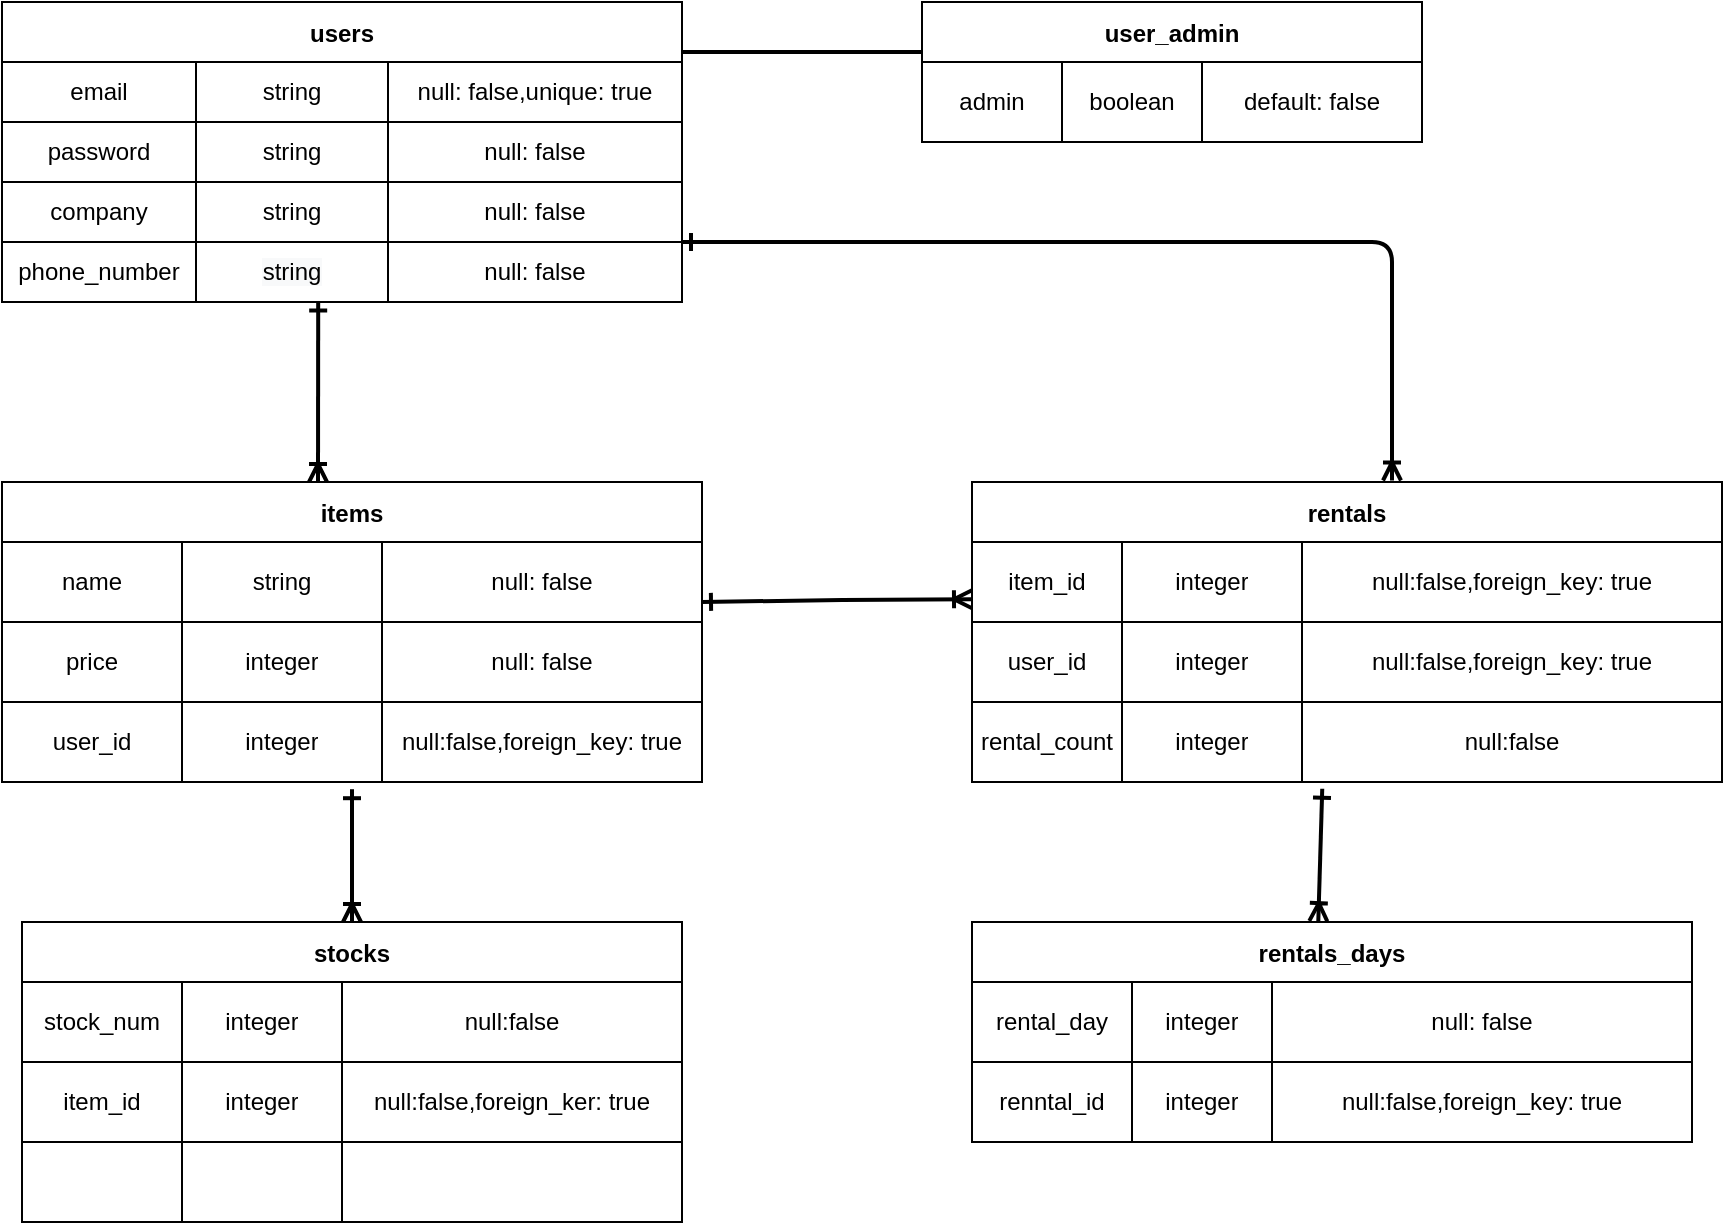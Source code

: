 <mxfile>
    <diagram id="lCVJJqXgiHVg21RLMpK2" name="ER図">
        <mxGraphModel dx="694" dy="750" grid="1" gridSize="10" guides="1" tooltips="1" connect="1" arrows="1" fold="1" page="1" pageScale="1" pageWidth="1169" pageHeight="827" math="0" shadow="0">
            <root>
                <mxCell id="0"/>
                <mxCell id="1" parent="0"/>
                <mxCell id="2" value="users" style="shape=table;startSize=30;container=1;collapsible=0;childLayout=tableLayout;fontStyle=1;align=center;pointerEvents=1;" parent="1" vertex="1">
                    <mxGeometry x="100" y="80" width="340" height="150" as="geometry"/>
                </mxCell>
                <mxCell id="3" value="" style="shape=partialRectangle;html=1;whiteSpace=wrap;collapsible=0;dropTarget=0;pointerEvents=0;fillColor=none;top=0;left=0;bottom=0;right=0;points=[[0,0.5],[1,0.5]];portConstraint=eastwest;" parent="2" vertex="1">
                    <mxGeometry y="30" width="340" height="30" as="geometry"/>
                </mxCell>
                <mxCell id="4" value="email" style="shape=partialRectangle;html=1;whiteSpace=wrap;connectable=0;fillColor=none;top=0;left=0;bottom=0;right=0;overflow=hidden;pointerEvents=1;" parent="3" vertex="1">
                    <mxGeometry width="97" height="30" as="geometry">
                        <mxRectangle width="97" height="30" as="alternateBounds"/>
                    </mxGeometry>
                </mxCell>
                <mxCell id="5" value="string" style="shape=partialRectangle;html=1;whiteSpace=wrap;connectable=0;fillColor=none;top=0;left=0;bottom=0;right=0;overflow=hidden;pointerEvents=1;" parent="3" vertex="1">
                    <mxGeometry x="97" width="96" height="30" as="geometry">
                        <mxRectangle width="96" height="30" as="alternateBounds"/>
                    </mxGeometry>
                </mxCell>
                <mxCell id="6" value="null: false,unique: true" style="shape=partialRectangle;html=1;whiteSpace=wrap;connectable=0;fillColor=none;top=0;left=0;bottom=0;right=0;overflow=hidden;pointerEvents=1;" parent="3" vertex="1">
                    <mxGeometry x="193" width="147" height="30" as="geometry">
                        <mxRectangle width="147" height="30" as="alternateBounds"/>
                    </mxGeometry>
                </mxCell>
                <mxCell id="7" value="" style="shape=partialRectangle;html=1;whiteSpace=wrap;collapsible=0;dropTarget=0;pointerEvents=0;fillColor=none;top=0;left=0;bottom=0;right=0;points=[[0,0.5],[1,0.5]];portConstraint=eastwest;" parent="2" vertex="1">
                    <mxGeometry y="60" width="340" height="30" as="geometry"/>
                </mxCell>
                <mxCell id="8" value="password" style="shape=partialRectangle;html=1;whiteSpace=wrap;connectable=0;fillColor=none;top=0;left=0;bottom=0;right=0;overflow=hidden;pointerEvents=1;" parent="7" vertex="1">
                    <mxGeometry width="97" height="30" as="geometry">
                        <mxRectangle width="97" height="30" as="alternateBounds"/>
                    </mxGeometry>
                </mxCell>
                <mxCell id="9" value="&lt;span&gt;string&lt;/span&gt;" style="shape=partialRectangle;html=1;whiteSpace=wrap;connectable=0;fillColor=none;top=0;left=0;bottom=0;right=0;overflow=hidden;pointerEvents=1;" parent="7" vertex="1">
                    <mxGeometry x="97" width="96" height="30" as="geometry">
                        <mxRectangle width="96" height="30" as="alternateBounds"/>
                    </mxGeometry>
                </mxCell>
                <mxCell id="10" value="&lt;span&gt;null: false&lt;/span&gt;" style="shape=partialRectangle;html=1;whiteSpace=wrap;connectable=0;fillColor=none;top=0;left=0;bottom=0;right=0;overflow=hidden;pointerEvents=1;" parent="7" vertex="1">
                    <mxGeometry x="193" width="147" height="30" as="geometry">
                        <mxRectangle width="147" height="30" as="alternateBounds"/>
                    </mxGeometry>
                </mxCell>
                <mxCell id="11" value="" style="shape=partialRectangle;html=1;whiteSpace=wrap;collapsible=0;dropTarget=0;pointerEvents=0;fillColor=none;top=0;left=0;bottom=0;right=0;points=[[0,0.5],[1,0.5]];portConstraint=eastwest;" parent="2" vertex="1">
                    <mxGeometry y="90" width="340" height="30" as="geometry"/>
                </mxCell>
                <mxCell id="12" value="company" style="shape=partialRectangle;html=1;whiteSpace=wrap;connectable=0;fillColor=none;top=0;left=0;bottom=0;right=0;overflow=hidden;pointerEvents=1;" parent="11" vertex="1">
                    <mxGeometry width="97" height="30" as="geometry">
                        <mxRectangle width="97" height="30" as="alternateBounds"/>
                    </mxGeometry>
                </mxCell>
                <mxCell id="13" value="&lt;span&gt;string&lt;/span&gt;" style="shape=partialRectangle;html=1;whiteSpace=wrap;connectable=0;fillColor=none;top=0;left=0;bottom=0;right=0;overflow=hidden;pointerEvents=1;" parent="11" vertex="1">
                    <mxGeometry x="97" width="96" height="30" as="geometry">
                        <mxRectangle width="96" height="30" as="alternateBounds"/>
                    </mxGeometry>
                </mxCell>
                <mxCell id="14" value="&lt;span&gt;null: false&lt;/span&gt;" style="shape=partialRectangle;html=1;whiteSpace=wrap;connectable=0;fillColor=none;top=0;left=0;bottom=0;right=0;overflow=hidden;pointerEvents=1;" parent="11" vertex="1">
                    <mxGeometry x="193" width="147" height="30" as="geometry">
                        <mxRectangle width="147" height="30" as="alternateBounds"/>
                    </mxGeometry>
                </mxCell>
                <mxCell id="15" value="" style="shape=partialRectangle;html=1;whiteSpace=wrap;collapsible=0;dropTarget=0;pointerEvents=0;fillColor=none;top=0;left=0;bottom=0;right=0;points=[[0,0.5],[1,0.5]];portConstraint=eastwest;" parent="2" vertex="1">
                    <mxGeometry y="120" width="340" height="30" as="geometry"/>
                </mxCell>
                <mxCell id="16" value="phone_number" style="shape=partialRectangle;html=1;whiteSpace=wrap;connectable=0;fillColor=none;top=0;left=0;bottom=0;right=0;overflow=hidden;pointerEvents=1;" parent="15" vertex="1">
                    <mxGeometry width="97" height="30" as="geometry">
                        <mxRectangle width="97" height="30" as="alternateBounds"/>
                    </mxGeometry>
                </mxCell>
                <mxCell id="17" value="&lt;meta charset=&quot;utf-8&quot;&gt;&lt;span style=&quot;color: rgb(0, 0, 0); font-family: helvetica; font-size: 12px; font-style: normal; font-weight: 400; letter-spacing: normal; text-align: center; text-indent: 0px; text-transform: none; word-spacing: 0px; background-color: rgb(248, 249, 250); display: inline; float: none;&quot;&gt;string&lt;/span&gt;" style="shape=partialRectangle;html=1;whiteSpace=wrap;connectable=0;fillColor=none;top=0;left=0;bottom=0;right=0;overflow=hidden;pointerEvents=1;" parent="15" vertex="1">
                    <mxGeometry x="97" width="96" height="30" as="geometry">
                        <mxRectangle width="96" height="30" as="alternateBounds"/>
                    </mxGeometry>
                </mxCell>
                <mxCell id="18" value="&lt;span&gt;null: false&lt;/span&gt;" style="shape=partialRectangle;html=1;whiteSpace=wrap;connectable=0;fillColor=none;top=0;left=0;bottom=0;right=0;overflow=hidden;pointerEvents=1;" parent="15" vertex="1">
                    <mxGeometry x="193" width="147" height="30" as="geometry">
                        <mxRectangle width="147" height="30" as="alternateBounds"/>
                    </mxGeometry>
                </mxCell>
                <mxCell id="20" value="items" style="shape=table;startSize=30;container=1;collapsible=0;childLayout=tableLayout;fontStyle=1;align=center;pointerEvents=1;fontColor=#000000;fillColor=default;" parent="1" vertex="1">
                    <mxGeometry x="100" y="320" width="350" height="150" as="geometry"/>
                </mxCell>
                <mxCell id="21" value="" style="shape=partialRectangle;html=1;whiteSpace=wrap;collapsible=0;dropTarget=0;pointerEvents=0;fillColor=none;top=0;left=0;bottom=0;right=0;points=[[0,0.5],[1,0.5]];portConstraint=eastwest;fontColor=#000000;" parent="20" vertex="1">
                    <mxGeometry y="30" width="350" height="40" as="geometry"/>
                </mxCell>
                <mxCell id="22" value="name" style="shape=partialRectangle;html=1;whiteSpace=wrap;connectable=0;fillColor=none;top=0;left=0;bottom=0;right=0;overflow=hidden;pointerEvents=1;fontColor=#000000;" parent="21" vertex="1">
                    <mxGeometry width="90" height="40" as="geometry">
                        <mxRectangle width="90" height="40" as="alternateBounds"/>
                    </mxGeometry>
                </mxCell>
                <mxCell id="23" value="string" style="shape=partialRectangle;html=1;whiteSpace=wrap;connectable=0;fillColor=none;top=0;left=0;bottom=0;right=0;overflow=hidden;pointerEvents=1;fontColor=#000000;" parent="21" vertex="1">
                    <mxGeometry x="90" width="100" height="40" as="geometry">
                        <mxRectangle width="100" height="40" as="alternateBounds"/>
                    </mxGeometry>
                </mxCell>
                <mxCell id="24" value="&lt;span&gt;null: false&lt;/span&gt;" style="shape=partialRectangle;html=1;whiteSpace=wrap;connectable=0;fillColor=none;top=0;left=0;bottom=0;right=0;overflow=hidden;pointerEvents=1;fontColor=#000000;" parent="21" vertex="1">
                    <mxGeometry x="190" width="160" height="40" as="geometry">
                        <mxRectangle width="160" height="40" as="alternateBounds"/>
                    </mxGeometry>
                </mxCell>
                <mxCell id="25" value="" style="shape=partialRectangle;html=1;whiteSpace=wrap;collapsible=0;dropTarget=0;pointerEvents=0;fillColor=none;top=0;left=0;bottom=0;right=0;points=[[0,0.5],[1,0.5]];portConstraint=eastwest;fontColor=#000000;" parent="20" vertex="1">
                    <mxGeometry y="70" width="350" height="40" as="geometry"/>
                </mxCell>
                <mxCell id="26" value="price" style="shape=partialRectangle;html=1;whiteSpace=wrap;connectable=0;fillColor=none;top=0;left=0;bottom=0;right=0;overflow=hidden;pointerEvents=1;fontColor=#000000;" parent="25" vertex="1">
                    <mxGeometry width="90" height="40" as="geometry">
                        <mxRectangle width="90" height="40" as="alternateBounds"/>
                    </mxGeometry>
                </mxCell>
                <mxCell id="27" value="integer" style="shape=partialRectangle;html=1;whiteSpace=wrap;connectable=0;fillColor=none;top=0;left=0;bottom=0;right=0;overflow=hidden;pointerEvents=1;fontColor=#000000;" parent="25" vertex="1">
                    <mxGeometry x="90" width="100" height="40" as="geometry">
                        <mxRectangle width="100" height="40" as="alternateBounds"/>
                    </mxGeometry>
                </mxCell>
                <mxCell id="28" value="&lt;span&gt;null: false&lt;/span&gt;" style="shape=partialRectangle;html=1;whiteSpace=wrap;connectable=0;fillColor=none;top=0;left=0;bottom=0;right=0;overflow=hidden;pointerEvents=1;fontColor=#000000;" parent="25" vertex="1">
                    <mxGeometry x="190" width="160" height="40" as="geometry">
                        <mxRectangle width="160" height="40" as="alternateBounds"/>
                    </mxGeometry>
                </mxCell>
                <mxCell id="29" value="" style="shape=partialRectangle;html=1;whiteSpace=wrap;collapsible=0;dropTarget=0;pointerEvents=0;fillColor=none;top=0;left=0;bottom=0;right=0;points=[[0,0.5],[1,0.5]];portConstraint=eastwest;fontColor=#000000;" parent="20" vertex="1">
                    <mxGeometry y="110" width="350" height="40" as="geometry"/>
                </mxCell>
                <mxCell id="30" value="user_id" style="shape=partialRectangle;html=1;whiteSpace=wrap;connectable=0;fillColor=none;top=0;left=0;bottom=0;right=0;overflow=hidden;pointerEvents=1;fontColor=#000000;" parent="29" vertex="1">
                    <mxGeometry width="90" height="40" as="geometry">
                        <mxRectangle width="90" height="40" as="alternateBounds"/>
                    </mxGeometry>
                </mxCell>
                <mxCell id="31" value="integer" style="shape=partialRectangle;html=1;whiteSpace=wrap;connectable=0;fillColor=none;top=0;left=0;bottom=0;right=0;overflow=hidden;pointerEvents=1;fontColor=#000000;" parent="29" vertex="1">
                    <mxGeometry x="90" width="100" height="40" as="geometry">
                        <mxRectangle width="100" height="40" as="alternateBounds"/>
                    </mxGeometry>
                </mxCell>
                <mxCell id="32" value="null:false,foreign_key: true" style="shape=partialRectangle;html=1;whiteSpace=wrap;connectable=0;fillColor=none;top=0;left=0;bottom=0;right=0;overflow=hidden;pointerEvents=1;fontColor=#000000;" parent="29" vertex="1">
                    <mxGeometry x="190" width="160" height="40" as="geometry">
                        <mxRectangle width="160" height="40" as="alternateBounds"/>
                    </mxGeometry>
                </mxCell>
                <mxCell id="46" value="stocks" style="shape=table;startSize=30;container=1;collapsible=0;childLayout=tableLayout;fontStyle=1;align=center;pointerEvents=1;fontColor=#000000;" parent="1" vertex="1">
                    <mxGeometry x="110" y="540" width="330" height="150" as="geometry"/>
                </mxCell>
                <mxCell id="47" value="" style="shape=partialRectangle;html=1;whiteSpace=wrap;collapsible=0;dropTarget=0;pointerEvents=0;fillColor=none;top=0;left=0;bottom=0;right=0;points=[[0,0.5],[1,0.5]];portConstraint=eastwest;fontColor=#000000;" parent="46" vertex="1">
                    <mxGeometry y="30" width="330" height="40" as="geometry"/>
                </mxCell>
                <mxCell id="48" value="stock_num" style="shape=partialRectangle;html=1;whiteSpace=wrap;connectable=0;fillColor=none;top=0;left=0;bottom=0;right=0;overflow=hidden;pointerEvents=1;fontColor=#000000;" parent="47" vertex="1">
                    <mxGeometry width="80" height="40" as="geometry">
                        <mxRectangle width="80" height="40" as="alternateBounds"/>
                    </mxGeometry>
                </mxCell>
                <mxCell id="49" value="integer" style="shape=partialRectangle;html=1;whiteSpace=wrap;connectable=0;fillColor=none;top=0;left=0;bottom=0;right=0;overflow=hidden;pointerEvents=1;fontColor=#000000;" parent="47" vertex="1">
                    <mxGeometry x="80" width="80" height="40" as="geometry">
                        <mxRectangle width="80" height="40" as="alternateBounds"/>
                    </mxGeometry>
                </mxCell>
                <mxCell id="50" value="null:false" style="shape=partialRectangle;html=1;whiteSpace=wrap;connectable=0;fillColor=none;top=0;left=0;bottom=0;right=0;overflow=hidden;pointerEvents=1;fontColor=#000000;" parent="47" vertex="1">
                    <mxGeometry x="160" width="170" height="40" as="geometry">
                        <mxRectangle width="170" height="40" as="alternateBounds"/>
                    </mxGeometry>
                </mxCell>
                <mxCell id="51" value="" style="shape=partialRectangle;html=1;whiteSpace=wrap;collapsible=0;dropTarget=0;pointerEvents=0;fillColor=none;top=0;left=0;bottom=0;right=0;points=[[0,0.5],[1,0.5]];portConstraint=eastwest;fontColor=#000000;" parent="46" vertex="1">
                    <mxGeometry y="70" width="330" height="40" as="geometry"/>
                </mxCell>
                <mxCell id="52" value="item_id" style="shape=partialRectangle;html=1;whiteSpace=wrap;connectable=0;fillColor=none;top=0;left=0;bottom=0;right=0;overflow=hidden;pointerEvents=1;fontColor=#000000;" parent="51" vertex="1">
                    <mxGeometry width="80" height="40" as="geometry">
                        <mxRectangle width="80" height="40" as="alternateBounds"/>
                    </mxGeometry>
                </mxCell>
                <mxCell id="53" value="integer" style="shape=partialRectangle;html=1;whiteSpace=wrap;connectable=0;fillColor=none;top=0;left=0;bottom=0;right=0;overflow=hidden;pointerEvents=1;fontColor=#000000;" parent="51" vertex="1">
                    <mxGeometry x="80" width="80" height="40" as="geometry">
                        <mxRectangle width="80" height="40" as="alternateBounds"/>
                    </mxGeometry>
                </mxCell>
                <mxCell id="54" value="&lt;span&gt;null:false,foreign_ker: true&lt;/span&gt;" style="shape=partialRectangle;html=1;whiteSpace=wrap;connectable=0;fillColor=none;top=0;left=0;bottom=0;right=0;overflow=hidden;pointerEvents=1;fontColor=#000000;" parent="51" vertex="1">
                    <mxGeometry x="160" width="170" height="40" as="geometry">
                        <mxRectangle width="170" height="40" as="alternateBounds"/>
                    </mxGeometry>
                </mxCell>
                <mxCell id="55" value="" style="shape=partialRectangle;html=1;whiteSpace=wrap;collapsible=0;dropTarget=0;pointerEvents=0;fillColor=none;top=0;left=0;bottom=0;right=0;points=[[0,0.5],[1,0.5]];portConstraint=eastwest;fontColor=#000000;" parent="46" vertex="1">
                    <mxGeometry y="110" width="330" height="40" as="geometry"/>
                </mxCell>
                <mxCell id="56" value="" style="shape=partialRectangle;html=1;whiteSpace=wrap;connectable=0;fillColor=none;top=0;left=0;bottom=0;right=0;overflow=hidden;pointerEvents=1;fontColor=#000000;" parent="55" vertex="1">
                    <mxGeometry width="80" height="40" as="geometry">
                        <mxRectangle width="80" height="40" as="alternateBounds"/>
                    </mxGeometry>
                </mxCell>
                <mxCell id="57" value="" style="shape=partialRectangle;html=1;whiteSpace=wrap;connectable=0;fillColor=none;top=0;left=0;bottom=0;right=0;overflow=hidden;pointerEvents=1;fontColor=#000000;" parent="55" vertex="1">
                    <mxGeometry x="80" width="80" height="40" as="geometry">
                        <mxRectangle width="80" height="40" as="alternateBounds"/>
                    </mxGeometry>
                </mxCell>
                <mxCell id="58" value="" style="shape=partialRectangle;html=1;whiteSpace=wrap;connectable=0;fillColor=none;top=0;left=0;bottom=0;right=0;overflow=hidden;pointerEvents=1;fontColor=#000000;" parent="55" vertex="1">
                    <mxGeometry x="160" width="170" height="40" as="geometry">
                        <mxRectangle width="170" height="40" as="alternateBounds"/>
                    </mxGeometry>
                </mxCell>
                <mxCell id="59" value="rentals" style="shape=table;startSize=30;container=1;collapsible=0;childLayout=tableLayout;fontStyle=1;align=center;pointerEvents=1;fontColor=#000000;" parent="1" vertex="1">
                    <mxGeometry x="585" y="320" width="375" height="150" as="geometry"/>
                </mxCell>
                <mxCell id="60" value="" style="shape=partialRectangle;html=1;whiteSpace=wrap;collapsible=0;dropTarget=0;pointerEvents=0;fillColor=none;top=0;left=0;bottom=0;right=0;points=[[0,0.5],[1,0.5]];portConstraint=eastwest;fontColor=#000000;" parent="59" vertex="1">
                    <mxGeometry y="30" width="375" height="40" as="geometry"/>
                </mxCell>
                <mxCell id="61" value="item_id" style="shape=partialRectangle;html=1;whiteSpace=wrap;connectable=0;fillColor=none;top=0;left=0;bottom=0;right=0;overflow=hidden;pointerEvents=1;fontColor=#000000;" parent="60" vertex="1">
                    <mxGeometry width="75" height="40" as="geometry">
                        <mxRectangle width="75" height="40" as="alternateBounds"/>
                    </mxGeometry>
                </mxCell>
                <mxCell id="62" value="&lt;span&gt;integer&lt;/span&gt;" style="shape=partialRectangle;html=1;whiteSpace=wrap;connectable=0;fillColor=none;top=0;left=0;bottom=0;right=0;overflow=hidden;pointerEvents=1;fontColor=#000000;" parent="60" vertex="1">
                    <mxGeometry x="75" width="90" height="40" as="geometry">
                        <mxRectangle width="90" height="40" as="alternateBounds"/>
                    </mxGeometry>
                </mxCell>
                <mxCell id="63" value="&lt;span&gt;null:false,foreign_key: true&lt;/span&gt;" style="shape=partialRectangle;html=1;whiteSpace=wrap;connectable=0;fillColor=none;top=0;left=0;bottom=0;right=0;overflow=hidden;pointerEvents=1;fontColor=#000000;" parent="60" vertex="1">
                    <mxGeometry x="165" width="210" height="40" as="geometry">
                        <mxRectangle width="210" height="40" as="alternateBounds"/>
                    </mxGeometry>
                </mxCell>
                <mxCell id="64" value="" style="shape=partialRectangle;html=1;whiteSpace=wrap;collapsible=0;dropTarget=0;pointerEvents=0;fillColor=none;top=0;left=0;bottom=0;right=0;points=[[0,0.5],[1,0.5]];portConstraint=eastwest;fontColor=#000000;" parent="59" vertex="1">
                    <mxGeometry y="70" width="375" height="40" as="geometry"/>
                </mxCell>
                <mxCell id="65" value="user_id" style="shape=partialRectangle;html=1;whiteSpace=wrap;connectable=0;fillColor=none;top=0;left=0;bottom=0;right=0;overflow=hidden;pointerEvents=1;fontColor=#000000;" parent="64" vertex="1">
                    <mxGeometry width="75" height="40" as="geometry">
                        <mxRectangle width="75" height="40" as="alternateBounds"/>
                    </mxGeometry>
                </mxCell>
                <mxCell id="66" value="&lt;span&gt;integer&lt;/span&gt;" style="shape=partialRectangle;html=1;whiteSpace=wrap;connectable=0;fillColor=none;top=0;left=0;bottom=0;right=0;overflow=hidden;pointerEvents=1;fontColor=#000000;" parent="64" vertex="1">
                    <mxGeometry x="75" width="90" height="40" as="geometry">
                        <mxRectangle width="90" height="40" as="alternateBounds"/>
                    </mxGeometry>
                </mxCell>
                <mxCell id="67" value="&lt;span&gt;null:false,foreign_key: true&lt;/span&gt;" style="shape=partialRectangle;html=1;whiteSpace=wrap;connectable=0;fillColor=none;top=0;left=0;bottom=0;right=0;overflow=hidden;pointerEvents=1;fontColor=#000000;" parent="64" vertex="1">
                    <mxGeometry x="165" width="210" height="40" as="geometry">
                        <mxRectangle width="210" height="40" as="alternateBounds"/>
                    </mxGeometry>
                </mxCell>
                <mxCell id="h9akoci00-bYm-u4GrBV-90" value="" style="shape=partialRectangle;html=1;whiteSpace=wrap;collapsible=0;dropTarget=0;pointerEvents=0;fillColor=none;top=0;left=0;bottom=0;right=0;points=[[0,0.5],[1,0.5]];portConstraint=eastwest;fontColor=#000000;" parent="59" vertex="1">
                    <mxGeometry y="110" width="375" height="40" as="geometry"/>
                </mxCell>
                <mxCell id="h9akoci00-bYm-u4GrBV-91" value="rental_count" style="shape=partialRectangle;html=1;whiteSpace=wrap;connectable=0;fillColor=none;top=0;left=0;bottom=0;right=0;overflow=hidden;pointerEvents=1;fontColor=#000000;" parent="h9akoci00-bYm-u4GrBV-90" vertex="1">
                    <mxGeometry width="75" height="40" as="geometry">
                        <mxRectangle width="75" height="40" as="alternateBounds"/>
                    </mxGeometry>
                </mxCell>
                <mxCell id="h9akoci00-bYm-u4GrBV-92" value="&lt;span&gt;integer&lt;/span&gt;" style="shape=partialRectangle;html=1;whiteSpace=wrap;connectable=0;fillColor=none;top=0;left=0;bottom=0;right=0;overflow=hidden;pointerEvents=1;fontColor=#000000;" parent="h9akoci00-bYm-u4GrBV-90" vertex="1">
                    <mxGeometry x="75" width="90" height="40" as="geometry">
                        <mxRectangle width="90" height="40" as="alternateBounds"/>
                    </mxGeometry>
                </mxCell>
                <mxCell id="h9akoci00-bYm-u4GrBV-93" value="&lt;span&gt;null:false&lt;/span&gt;" style="shape=partialRectangle;html=1;whiteSpace=wrap;connectable=0;fillColor=none;top=0;left=0;bottom=0;right=0;overflow=hidden;pointerEvents=1;fontColor=#000000;" parent="h9akoci00-bYm-u4GrBV-90" vertex="1">
                    <mxGeometry x="165" width="210" height="40" as="geometry">
                        <mxRectangle width="210" height="40" as="alternateBounds"/>
                    </mxGeometry>
                </mxCell>
                <mxCell id="72" value="rentals_days" style="shape=table;startSize=30;container=1;collapsible=0;childLayout=tableLayout;fontStyle=1;align=center;pointerEvents=1;fontColor=#000000;" parent="1" vertex="1">
                    <mxGeometry x="585" y="540" width="360" height="110" as="geometry"/>
                </mxCell>
                <mxCell id="73" value="" style="shape=partialRectangle;html=1;whiteSpace=wrap;collapsible=0;dropTarget=0;pointerEvents=0;fillColor=none;top=0;left=0;bottom=0;right=0;points=[[0,0.5],[1,0.5]];portConstraint=eastwest;fontColor=#000000;" parent="72" vertex="1">
                    <mxGeometry y="30" width="360" height="40" as="geometry"/>
                </mxCell>
                <mxCell id="74" value="rental_day" style="shape=partialRectangle;html=1;whiteSpace=wrap;connectable=0;fillColor=none;top=0;left=0;bottom=0;right=0;overflow=hidden;pointerEvents=1;fontColor=#000000;" parent="73" vertex="1">
                    <mxGeometry width="80" height="40" as="geometry">
                        <mxRectangle width="80" height="40" as="alternateBounds"/>
                    </mxGeometry>
                </mxCell>
                <mxCell id="75" value="integer" style="shape=partialRectangle;html=1;whiteSpace=wrap;connectable=0;fillColor=none;top=0;left=0;bottom=0;right=0;overflow=hidden;pointerEvents=1;fontColor=#000000;" parent="73" vertex="1">
                    <mxGeometry x="80" width="70" height="40" as="geometry">
                        <mxRectangle width="70" height="40" as="alternateBounds"/>
                    </mxGeometry>
                </mxCell>
                <mxCell id="76" value="&lt;span&gt;null: false&lt;/span&gt;" style="shape=partialRectangle;html=1;whiteSpace=wrap;connectable=0;fillColor=none;top=0;left=0;bottom=0;right=0;overflow=hidden;pointerEvents=1;fontColor=#000000;" parent="73" vertex="1">
                    <mxGeometry x="150" width="210" height="40" as="geometry">
                        <mxRectangle width="210" height="40" as="alternateBounds"/>
                    </mxGeometry>
                </mxCell>
                <mxCell id="77" value="" style="shape=partialRectangle;html=1;whiteSpace=wrap;collapsible=0;dropTarget=0;pointerEvents=0;fillColor=none;top=0;left=0;bottom=0;right=0;points=[[0,0.5],[1,0.5]];portConstraint=eastwest;fontColor=#000000;" parent="72" vertex="1">
                    <mxGeometry y="70" width="360" height="40" as="geometry"/>
                </mxCell>
                <mxCell id="78" value="renntal_id" style="shape=partialRectangle;html=1;whiteSpace=wrap;connectable=0;fillColor=none;top=0;left=0;bottom=0;right=0;overflow=hidden;pointerEvents=1;fontColor=#000000;" parent="77" vertex="1">
                    <mxGeometry width="80" height="40" as="geometry">
                        <mxRectangle width="80" height="40" as="alternateBounds"/>
                    </mxGeometry>
                </mxCell>
                <mxCell id="79" value="&lt;span&gt;integer&lt;/span&gt;" style="shape=partialRectangle;html=1;whiteSpace=wrap;connectable=0;fillColor=none;top=0;left=0;bottom=0;right=0;overflow=hidden;pointerEvents=1;fontColor=#000000;" parent="77" vertex="1">
                    <mxGeometry x="80" width="70" height="40" as="geometry">
                        <mxRectangle width="70" height="40" as="alternateBounds"/>
                    </mxGeometry>
                </mxCell>
                <mxCell id="80" value="&lt;span&gt;null:false,foreign_key: true&lt;/span&gt;" style="shape=partialRectangle;html=1;whiteSpace=wrap;connectable=0;fillColor=none;top=0;left=0;bottom=0;right=0;overflow=hidden;pointerEvents=1;fontColor=#000000;" parent="77" vertex="1">
                    <mxGeometry x="150" width="210" height="40" as="geometry">
                        <mxRectangle width="210" height="40" as="alternateBounds"/>
                    </mxGeometry>
                </mxCell>
                <mxCell id="86" value="" style="endArrow=ERoneToMany;html=1;rounded=0;fontColor=#000000;exitX=0.465;exitY=0.993;exitDx=0;exitDy=0;exitPerimeter=0;startArrow=ERone;startFill=0;endFill=0;strokeWidth=2;" parent="1" source="15" edge="1">
                    <mxGeometry relative="1" as="geometry">
                        <mxPoint x="230" y="270" as="sourcePoint"/>
                        <mxPoint x="258" y="320" as="targetPoint"/>
                    </mxGeometry>
                </mxCell>
                <mxCell id="87" value="" style="edgeStyle=orthogonalEdgeStyle;fontSize=12;html=1;endArrow=ERoneToMany;fontColor=#000000;strokeWidth=2;entryX=0.56;entryY=-0.005;entryDx=0;entryDy=0;entryPerimeter=0;startArrow=ERone;startFill=0;" parent="1" target="59" edge="1">
                    <mxGeometry width="100" height="100" relative="1" as="geometry">
                        <mxPoint x="440" y="200" as="sourcePoint"/>
                        <mxPoint x="790" y="220" as="targetPoint"/>
                        <Array as="points">
                            <mxPoint x="440" y="200"/>
                            <mxPoint x="795" y="200"/>
                        </Array>
                    </mxGeometry>
                </mxCell>
                <mxCell id="88" value="" style="endArrow=ERoneToMany;html=1;rounded=0;fontColor=#000000;strokeWidth=2;endFill=0;startArrow=ERone;startFill=0;entryX=0;entryY=0.715;entryDx=0;entryDy=0;entryPerimeter=0;" parent="1" target="60" edge="1">
                    <mxGeometry relative="1" as="geometry">
                        <mxPoint x="450" y="380" as="sourcePoint"/>
                        <mxPoint x="580" y="380" as="targetPoint"/>
                        <Array as="points">
                            <mxPoint x="520" y="379"/>
                        </Array>
                    </mxGeometry>
                </mxCell>
                <mxCell id="89" value="" style="endArrow=ERoneToMany;html=1;rounded=0;fontColor=#000000;strokeWidth=2;entryX=0.481;entryY=-0.004;entryDx=0;entryDy=0;entryPerimeter=0;endFill=0;startArrow=ERone;startFill=0;exitX=0.467;exitY=1.085;exitDx=0;exitDy=0;exitPerimeter=0;" parent="1" source="h9akoci00-bYm-u4GrBV-90" target="72" edge="1">
                    <mxGeometry relative="1" as="geometry">
                        <mxPoint x="758" y="480" as="sourcePoint"/>
                        <mxPoint x="750" y="470" as="targetPoint"/>
                        <Array as="points"/>
                    </mxGeometry>
                </mxCell>
                <mxCell id="90" value="" style="endArrow=ERone;html=1;rounded=0;fontColor=#000000;strokeWidth=2;entryX=0.5;entryY=1.09;entryDx=0;entryDy=0;entryPerimeter=0;exitX=0.5;exitY=0;exitDx=0;exitDy=0;endFill=0;startArrow=ERoneToMany;startFill=0;" parent="1" source="46" target="29" edge="1">
                    <mxGeometry relative="1" as="geometry">
                        <mxPoint x="220" y="500" as="sourcePoint"/>
                        <mxPoint x="380" y="500" as="targetPoint"/>
                    </mxGeometry>
                </mxCell>
                <mxCell id="ubKAWvvw2O65W8LlXv7X-116" value="user_admin" style="shape=table;startSize=30;container=1;collapsible=0;childLayout=tableLayout;fontStyle=1;align=center;pointerEvents=1;fontColor=#000000;" parent="1" vertex="1">
                    <mxGeometry x="560" y="80" width="250" height="70" as="geometry"/>
                </mxCell>
                <mxCell id="ubKAWvvw2O65W8LlXv7X-117" value="" style="shape=partialRectangle;html=1;whiteSpace=wrap;collapsible=0;dropTarget=0;pointerEvents=0;fillColor=none;top=0;left=0;bottom=0;right=0;points=[[0,0.5],[1,0.5]];portConstraint=eastwest;fontColor=#000000;" parent="ubKAWvvw2O65W8LlXv7X-116" vertex="1">
                    <mxGeometry y="30" width="250" height="40" as="geometry"/>
                </mxCell>
                <mxCell id="ubKAWvvw2O65W8LlXv7X-118" value="admin" style="shape=partialRectangle;html=1;whiteSpace=wrap;connectable=0;fillColor=none;top=0;left=0;bottom=0;right=0;overflow=hidden;pointerEvents=1;fontColor=#000000;" parent="ubKAWvvw2O65W8LlXv7X-117" vertex="1">
                    <mxGeometry width="70" height="40" as="geometry">
                        <mxRectangle width="70" height="40" as="alternateBounds"/>
                    </mxGeometry>
                </mxCell>
                <mxCell id="ubKAWvvw2O65W8LlXv7X-119" value="boolean" style="shape=partialRectangle;html=1;whiteSpace=wrap;connectable=0;fillColor=none;top=0;left=0;bottom=0;right=0;overflow=hidden;pointerEvents=1;fontColor=#000000;" parent="ubKAWvvw2O65W8LlXv7X-117" vertex="1">
                    <mxGeometry x="70" width="70" height="40" as="geometry">
                        <mxRectangle width="70" height="40" as="alternateBounds"/>
                    </mxGeometry>
                </mxCell>
                <mxCell id="ubKAWvvw2O65W8LlXv7X-120" value="default: false" style="shape=partialRectangle;html=1;whiteSpace=wrap;connectable=0;fillColor=none;top=0;left=0;bottom=0;right=0;overflow=hidden;pointerEvents=1;fontColor=#000000;" parent="ubKAWvvw2O65W8LlXv7X-117" vertex="1">
                    <mxGeometry x="140" width="110" height="40" as="geometry">
                        <mxRectangle width="110" height="40" as="alternateBounds"/>
                    </mxGeometry>
                </mxCell>
                <mxCell id="ubKAWvvw2O65W8LlXv7X-129" value="" style="line;strokeWidth=2;html=1;fontColor=#000000;" parent="1" vertex="1">
                    <mxGeometry x="440" y="100" width="120" height="10" as="geometry"/>
                </mxCell>
            </root>
        </mxGraphModel>
    </diagram>
    <diagram id="wcGoNRcl2-r1okNtstKx" name="ページ遷移図">
        <mxGraphModel dx="963" dy="722" grid="1" gridSize="10" guides="1" tooltips="1" connect="1" arrows="1" fold="1" page="1" pageScale="1" pageWidth="1169" pageHeight="827" math="0" shadow="0">
            <root>
                <mxCell id="SMJSIBrOZXQtA_WtYmBo-0"/>
                <mxCell id="SMJSIBrOZXQtA_WtYmBo-1" parent="SMJSIBrOZXQtA_WtYmBo-0"/>
                <mxCell id="cEmS5SuV8JFAXxZKU6Aj-5" value="トップページ" style="swimlane;childLayout=stackLayout;horizontal=1;startSize=30;horizontalStack=0;rounded=1;fontSize=14;fontStyle=0;strokeWidth=2;resizeParent=0;resizeLast=1;shadow=0;dashed=0;align=center;fontColor=#000000;strokeColor=default;" vertex="1" parent="SMJSIBrOZXQtA_WtYmBo-1">
                    <mxGeometry x="320" y="220" width="160" height="120" as="geometry">
                        <mxRectangle x="410" y="310" width="110" height="30" as="alternateBounds"/>
                    </mxGeometry>
                </mxCell>
                <mxCell id="cEmS5SuV8JFAXxZKU6Aj-9" value="・商品一覧&lt;br&gt;・レンタル注文&lt;br&gt;・ログアウト" style="text;html=1;align=left;verticalAlign=top;resizable=0;points=[];autosize=1;strokeColor=none;fillColor=none;fontColor=#000000;" vertex="1" parent="cEmS5SuV8JFAXxZKU6Aj-5">
                    <mxGeometry y="30" width="160" height="90" as="geometry"/>
                </mxCell>
                <mxCell id="cEmS5SuV8JFAXxZKU6Aj-14" value="ログイン" style="swimlane;childLayout=stackLayout;horizontal=1;startSize=30;horizontalStack=0;rounded=1;fontSize=14;fontStyle=0;strokeWidth=2;resizeParent=0;resizeLast=1;shadow=0;dashed=0;align=center;fontColor=#000000;" vertex="1" parent="SMJSIBrOZXQtA_WtYmBo-1">
                    <mxGeometry x="80" y="60" width="160" height="120" as="geometry"/>
                </mxCell>
                <mxCell id="cEmS5SuV8JFAXxZKU6Aj-15" value="・ログイン" style="align=left;strokeColor=none;fillColor=none;spacingLeft=4;fontSize=12;verticalAlign=top;resizable=0;rotatable=0;part=1;fontColor=#000000;" vertex="1" parent="cEmS5SuV8JFAXxZKU6Aj-14">
                    <mxGeometry y="30" width="160" height="90" as="geometry"/>
                </mxCell>
                <mxCell id="cEmS5SuV8JFAXxZKU6Aj-16" value="新規登録" style="swimlane;childLayout=stackLayout;horizontal=1;startSize=30;horizontalStack=0;rounded=1;fontSize=14;fontStyle=0;strokeWidth=2;resizeParent=0;resizeLast=1;shadow=0;dashed=0;align=center;fontColor=#000000;" vertex="1" parent="SMJSIBrOZXQtA_WtYmBo-1">
                    <mxGeometry x="320" y="60" width="160" height="120" as="geometry"/>
                </mxCell>
                <mxCell id="cEmS5SuV8JFAXxZKU6Aj-17" value="・新規登録" style="align=left;strokeColor=none;fillColor=none;spacingLeft=4;fontSize=12;verticalAlign=top;resizable=0;rotatable=0;part=1;fontColor=#000000;" vertex="1" parent="cEmS5SuV8JFAXxZKU6Aj-16">
                    <mxGeometry y="30" width="160" height="90" as="geometry"/>
                </mxCell>
                <mxCell id="cEmS5SuV8JFAXxZKU6Aj-19" value="" style="line;strokeWidth=2;html=1;fontColor=#000000;" vertex="1" parent="SMJSIBrOZXQtA_WtYmBo-1">
                    <mxGeometry x="240" y="120" width="80" height="10" as="geometry"/>
                </mxCell>
                <mxCell id="cEmS5SuV8JFAXxZKU6Aj-23" value="" style="endArrow=none;html=1;rounded=0;fontColor=#000000;strokeWidth=2;exitX=0.5;exitY=1;exitDx=0;exitDy=0;entryX=0.009;entryY=0.369;entryDx=0;entryDy=0;entryPerimeter=0;" edge="1" parent="SMJSIBrOZXQtA_WtYmBo-1" source="cEmS5SuV8JFAXxZKU6Aj-15" target="cEmS5SuV8JFAXxZKU6Aj-9">
                    <mxGeometry relative="1" as="geometry">
                        <mxPoint x="160" y="190" as="sourcePoint"/>
                        <mxPoint x="320" y="300" as="targetPoint"/>
                        <Array as="points">
                            <mxPoint x="160" y="283"/>
                        </Array>
                    </mxGeometry>
                </mxCell>
                <mxCell id="cEmS5SuV8JFAXxZKU6Aj-24" value="注文完了" style="swimlane;childLayout=stackLayout;horizontal=1;startSize=30;horizontalStack=0;rounded=1;fontSize=14;fontStyle=0;strokeWidth=2;resizeParent=0;resizeLast=1;shadow=0;dashed=0;align=center;fontColor=#000000;" vertex="1" parent="SMJSIBrOZXQtA_WtYmBo-1">
                    <mxGeometry x="560" y="220" width="160" height="120" as="geometry"/>
                </mxCell>
                <mxCell id="cEmS5SuV8JFAXxZKU6Aj-25" value="・注文完了&#10;" style="align=left;strokeColor=none;fillColor=none;spacingLeft=4;fontSize=12;verticalAlign=top;resizable=0;rotatable=0;part=1;fontColor=#000000;" vertex="1" parent="cEmS5SuV8JFAXxZKU6Aj-24">
                    <mxGeometry y="30" width="160" height="90" as="geometry"/>
                </mxCell>
                <mxCell id="cEmS5SuV8JFAXxZKU6Aj-26" value="&#10;&#10;" style="align=left;strokeColor=none;fillColor=none;spacingLeft=4;fontSize=12;verticalAlign=top;resizable=0;rotatable=0;part=1;fontColor=#000000;" vertex="1" parent="cEmS5SuV8JFAXxZKU6Aj-24">
                    <mxGeometry y="120" width="160" as="geometry"/>
                </mxCell>
                <mxCell id="cEmS5SuV8JFAXxZKU6Aj-27" value="" style="endArrow=none;html=1;rounded=0;fontColor=#000000;strokeWidth=2;" edge="1" parent="SMJSIBrOZXQtA_WtYmBo-1">
                    <mxGeometry relative="1" as="geometry">
                        <mxPoint x="480" y="279.5" as="sourcePoint"/>
                        <mxPoint x="560" y="279.5" as="targetPoint"/>
                    </mxGeometry>
                </mxCell>
                <mxCell id="cEmS5SuV8JFAXxZKU6Aj-28" value="マイページ" style="swimlane;childLayout=stackLayout;horizontal=1;startSize=30;horizontalStack=0;rounded=1;fontSize=14;fontStyle=0;strokeWidth=2;resizeParent=0;resizeLast=1;shadow=0;dashed=0;align=center;fontColor=#000000;" vertex="1" parent="SMJSIBrOZXQtA_WtYmBo-1">
                    <mxGeometry x="320" y="390" width="160" height="120" as="geometry"/>
                </mxCell>
                <mxCell id="cEmS5SuV8JFAXxZKU6Aj-29" value="・注文詳細" style="align=left;strokeColor=none;fillColor=none;spacingLeft=4;fontSize=12;verticalAlign=top;resizable=0;rotatable=0;part=1;fontColor=#000000;" vertex="1" parent="cEmS5SuV8JFAXxZKU6Aj-28">
                    <mxGeometry y="30" width="160" height="90" as="geometry"/>
                </mxCell>
                <mxCell id="cEmS5SuV8JFAXxZKU6Aj-30" value="" style="endArrow=none;html=1;rounded=0;fontColor=#000000;strokeWidth=2;" edge="1" parent="SMJSIBrOZXQtA_WtYmBo-1">
                    <mxGeometry relative="1" as="geometry">
                        <mxPoint x="400" y="340" as="sourcePoint"/>
                        <mxPoint x="400" y="390" as="targetPoint"/>
                    </mxGeometry>
                </mxCell>
                <mxCell id="cEmS5SuV8JFAXxZKU6Aj-31" value="" style="endArrow=none;html=1;rounded=0;fontColor=#000000;strokeWidth=2;entryX=0.5;entryY=1;entryDx=0;entryDy=0;" edge="1" parent="SMJSIBrOZXQtA_WtYmBo-1" target="cEmS5SuV8JFAXxZKU6Aj-25">
                    <mxGeometry relative="1" as="geometry">
                        <mxPoint x="480" y="460" as="sourcePoint"/>
                        <mxPoint x="640" y="460" as="targetPoint"/>
                        <Array as="points">
                            <mxPoint x="640" y="460"/>
                        </Array>
                    </mxGeometry>
                </mxCell>
                <mxCell id="cEmS5SuV8JFAXxZKU6Aj-32" value="請求書" style="swimlane;childLayout=stackLayout;horizontal=1;startSize=30;horizontalStack=0;rounded=1;fontSize=14;fontStyle=0;strokeWidth=2;resizeParent=0;resizeLast=1;shadow=0;dashed=0;align=center;fontColor=#000000;" vertex="1" parent="SMJSIBrOZXQtA_WtYmBo-1">
                    <mxGeometry x="320" y="560" width="160" height="120" as="geometry"/>
                </mxCell>
                <mxCell id="cEmS5SuV8JFAXxZKU6Aj-33" value="・請求書" style="align=left;strokeColor=none;fillColor=none;spacingLeft=4;fontSize=12;verticalAlign=top;resizable=0;rotatable=0;part=1;fontColor=#000000;" vertex="1" parent="cEmS5SuV8JFAXxZKU6Aj-32">
                    <mxGeometry y="30" width="160" height="90" as="geometry"/>
                </mxCell>
                <mxCell id="cEmS5SuV8JFAXxZKU6Aj-34" value="" style="endArrow=none;html=1;rounded=0;fontColor=#000000;strokeWidth=2;" edge="1" parent="SMJSIBrOZXQtA_WtYmBo-1">
                    <mxGeometry relative="1" as="geometry">
                        <mxPoint x="400" y="510" as="sourcePoint"/>
                        <mxPoint x="399.5" y="560" as="targetPoint"/>
                    </mxGeometry>
                </mxCell>
                <mxCell id="cEmS5SuV8JFAXxZKU6Aj-35" value="※管理者のみ" style="text;html=1;align=center;verticalAlign=middle;resizable=0;points=[];autosize=1;strokeColor=none;fillColor=none;fontColor=#000000;" vertex="1" parent="SMJSIBrOZXQtA_WtYmBo-1">
                    <mxGeometry x="400" y="530" width="80" height="20" as="geometry"/>
                </mxCell>
                <mxCell id="cEmS5SuV8JFAXxZKU6Aj-36" value="管理者ページ" style="swimlane;childLayout=stackLayout;horizontal=1;startSize=30;horizontalStack=0;rounded=1;fontSize=14;fontStyle=0;strokeWidth=2;resizeParent=0;resizeLast=1;shadow=0;dashed=0;align=left;fontColor=#000000;verticalAlign=top;" vertex="1" parent="SMJSIBrOZXQtA_WtYmBo-1">
                    <mxGeometry x="80" y="390" width="160" height="120" as="geometry"/>
                </mxCell>
                <mxCell id="cEmS5SuV8JFAXxZKU6Aj-38" value="・サイト管理" style="text;html=1;align=left;verticalAlign=top;resizable=0;points=[];autosize=1;strokeColor=none;fillColor=none;fontColor=#000000;" vertex="1" parent="cEmS5SuV8JFAXxZKU6Aj-36">
                    <mxGeometry y="30" width="160" height="90" as="geometry"/>
                </mxCell>
                <mxCell id="cEmS5SuV8JFAXxZKU6Aj-41" value="" style="endArrow=none;html=1;rounded=0;fontColor=#000000;strokeWidth=2;" edge="1" parent="SMJSIBrOZXQtA_WtYmBo-1">
                    <mxGeometry relative="1" as="geometry">
                        <mxPoint x="240" y="449.5" as="sourcePoint"/>
                        <mxPoint x="320" y="449.5" as="targetPoint"/>
                    </mxGeometry>
                </mxCell>
                <mxCell id="cEmS5SuV8JFAXxZKU6Aj-42" value="" style="endArrow=none;html=1;rounded=0;fontColor=#000000;strokeWidth=2;exitX=0.5;exitY=0;exitDx=0;exitDy=0;" edge="1" parent="SMJSIBrOZXQtA_WtYmBo-1" source="cEmS5SuV8JFAXxZKU6Aj-36">
                    <mxGeometry relative="1" as="geometry">
                        <mxPoint x="160" y="320" as="sourcePoint"/>
                        <mxPoint x="320" y="320" as="targetPoint"/>
                        <Array as="points">
                            <mxPoint x="160" y="320"/>
                        </Array>
                    </mxGeometry>
                </mxCell>
            </root>
        </mxGraphModel>
    </diagram>
</mxfile>